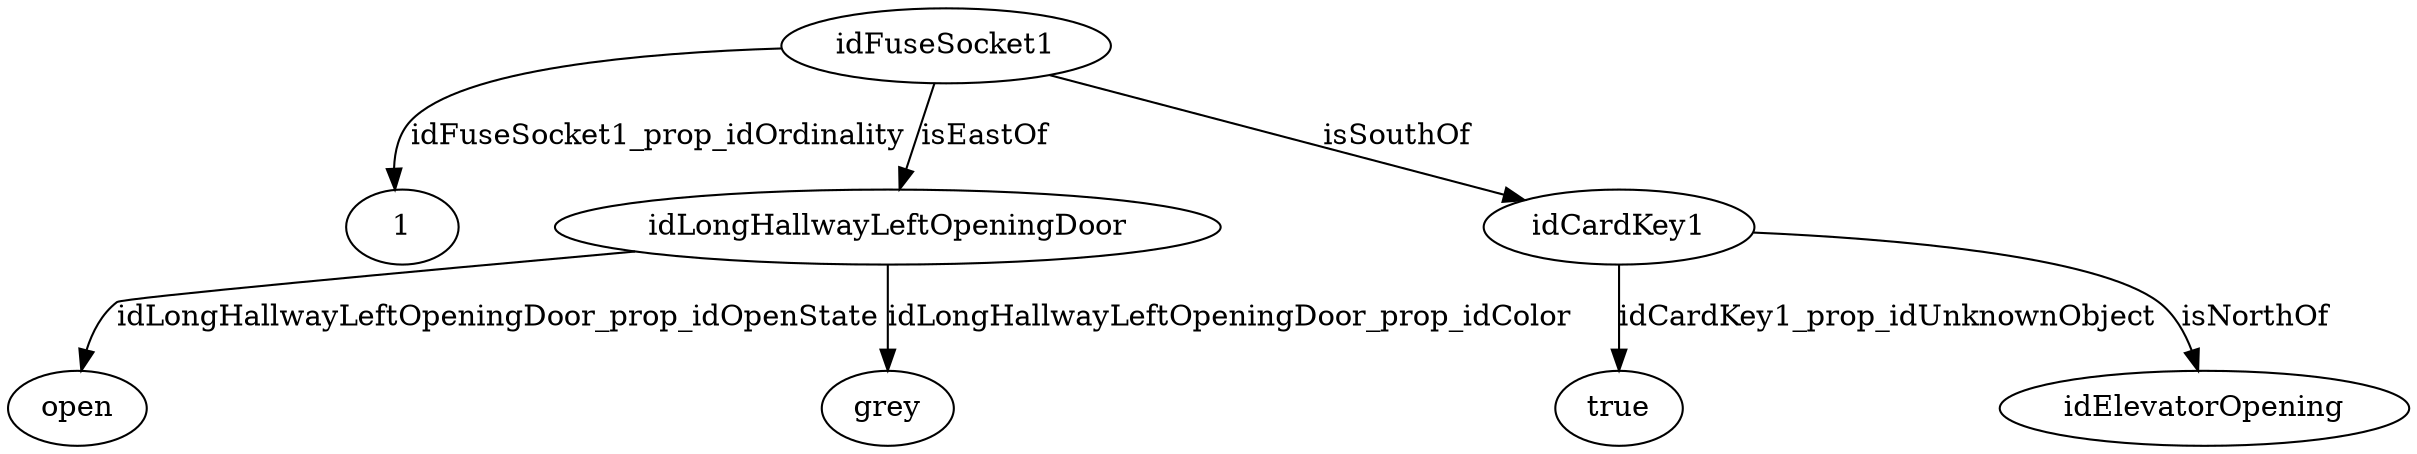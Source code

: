 strict digraph  {
idFuseSocket1 [node_type=entity_node, root=root];
1;
idLongHallwayLeftOpeningDoor;
open;
grey;
idCardKey1;
true;
idElevatorOpening;
idFuseSocket1 -> 1  [edge_type=property, label=idFuseSocket1_prop_idOrdinality];
idFuseSocket1 -> idLongHallwayLeftOpeningDoor  [edge_type=relationship, label=isEastOf];
idFuseSocket1 -> idCardKey1  [edge_type=relationship, label=isSouthOf];
idLongHallwayLeftOpeningDoor -> open  [edge_type=property, label=idLongHallwayLeftOpeningDoor_prop_idOpenState];
idLongHallwayLeftOpeningDoor -> grey  [edge_type=property, label=idLongHallwayLeftOpeningDoor_prop_idColor];
idCardKey1 -> true  [edge_type=property, label=idCardKey1_prop_idUnknownObject];
idCardKey1 -> idElevatorOpening  [edge_type=relationship, label=isNorthOf];
}
